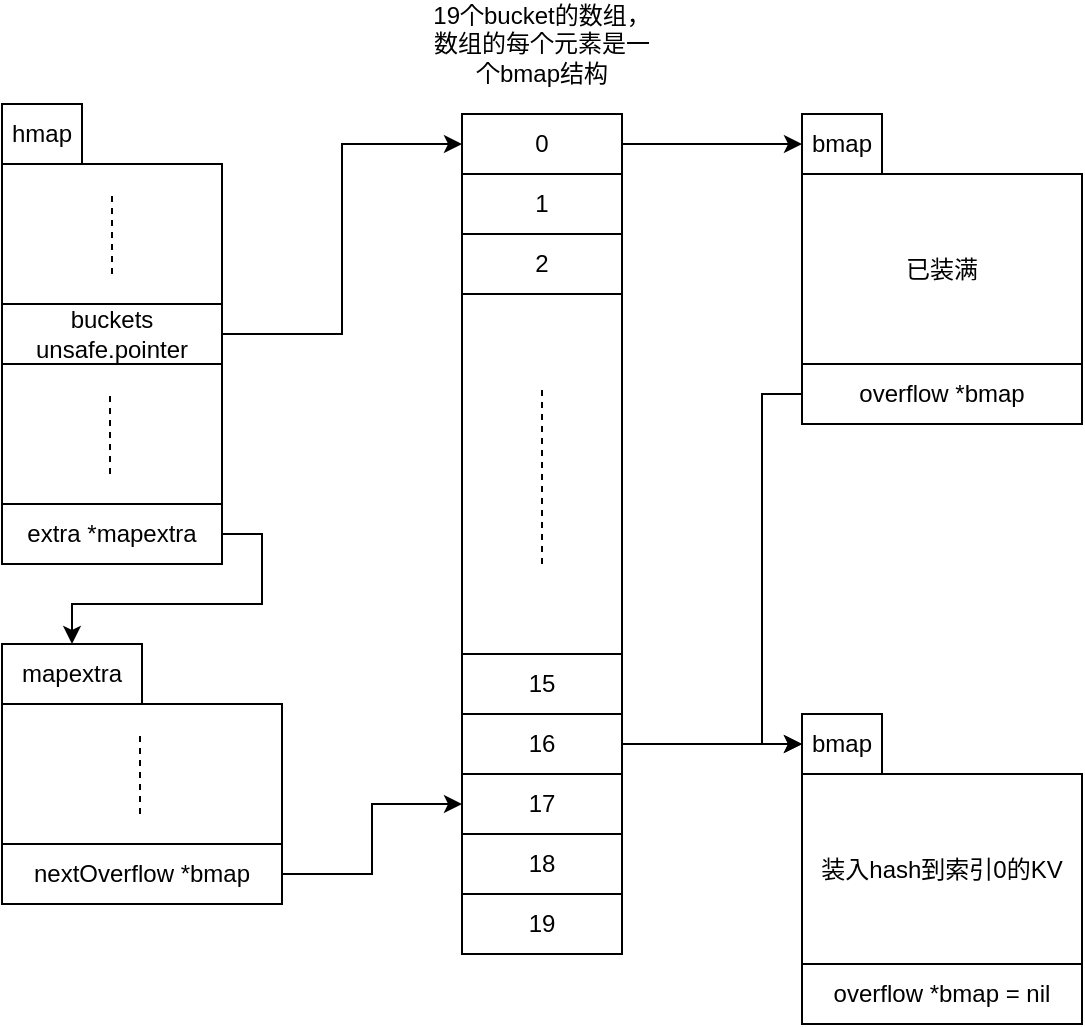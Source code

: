<mxfile version="12.1.0" type="device" pages="1"><diagram id="e2LWZgLBXwhgv6mVahtt" name="第 1 页"><mxGraphModel dx="946" dy="680" grid="1" gridSize="10" guides="1" tooltips="1" connect="1" arrows="1" fold="1" page="1" pageScale="1" pageWidth="827" pageHeight="1169" math="0" shadow="0"><root><mxCell id="0"/><mxCell id="1" parent="0"/><mxCell id="EakZzXbYTFkM4G_t2ekE-1" value="" style="rounded=0;whiteSpace=wrap;html=1;" vertex="1" parent="1"><mxGeometry x="90" y="210" width="110" height="70" as="geometry"/></mxCell><mxCell id="EakZzXbYTFkM4G_t2ekE-47" style="edgeStyle=orthogonalEdgeStyle;rounded=0;orthogonalLoop=1;jettySize=auto;html=1;entryX=0;entryY=0.5;entryDx=0;entryDy=0;" edge="1" parent="1" source="EakZzXbYTFkM4G_t2ekE-6" target="EakZzXbYTFkM4G_t2ekE-37"><mxGeometry relative="1" as="geometry"/></mxCell><mxCell id="EakZzXbYTFkM4G_t2ekE-6" value="buckets unsafe.pointer" style="rounded=0;whiteSpace=wrap;html=1;" vertex="1" parent="1"><mxGeometry x="90" y="280" width="110" height="30" as="geometry"/></mxCell><mxCell id="EakZzXbYTFkM4G_t2ekE-10" value="hmap" style="rounded=0;whiteSpace=wrap;html=1;" vertex="1" parent="1"><mxGeometry x="90" y="180" width="40" height="30" as="geometry"/></mxCell><mxCell id="EakZzXbYTFkM4G_t2ekE-20" value="" style="endArrow=none;dashed=1;html=1;" edge="1" parent="1"><mxGeometry width="50" height="50" relative="1" as="geometry"><mxPoint x="145" y="265" as="sourcePoint"/><mxPoint x="145" y="225" as="targetPoint"/></mxGeometry></mxCell><mxCell id="EakZzXbYTFkM4G_t2ekE-21" value="" style="rounded=0;whiteSpace=wrap;html=1;" vertex="1" parent="1"><mxGeometry x="90" y="310" width="110" height="70" as="geometry"/></mxCell><mxCell id="EakZzXbYTFkM4G_t2ekE-59" style="edgeStyle=orthogonalEdgeStyle;rounded=0;orthogonalLoop=1;jettySize=auto;html=1;entryX=0.5;entryY=0;entryDx=0;entryDy=0;exitX=1;exitY=0.5;exitDx=0;exitDy=0;" edge="1" parent="1" source="EakZzXbYTFkM4G_t2ekE-22" target="EakZzXbYTFkM4G_t2ekE-26"><mxGeometry relative="1" as="geometry"/></mxCell><mxCell id="EakZzXbYTFkM4G_t2ekE-22" value="extra *mapextra" style="rounded=0;whiteSpace=wrap;html=1;" vertex="1" parent="1"><mxGeometry x="90" y="380" width="110" height="30" as="geometry"/></mxCell><mxCell id="EakZzXbYTFkM4G_t2ekE-46" style="edgeStyle=orthogonalEdgeStyle;rounded=0;orthogonalLoop=1;jettySize=auto;html=1;entryX=0;entryY=0.5;entryDx=0;entryDy=0;" edge="1" parent="1" source="EakZzXbYTFkM4G_t2ekE-25" target="EakZzXbYTFkM4G_t2ekE-42"><mxGeometry relative="1" as="geometry"/></mxCell><mxCell id="EakZzXbYTFkM4G_t2ekE-25" value="nextOverflow *bmap" style="rounded=0;whiteSpace=wrap;html=1;" vertex="1" parent="1"><mxGeometry x="90" y="550" width="140" height="30" as="geometry"/></mxCell><mxCell id="EakZzXbYTFkM4G_t2ekE-26" value="mapextra" style="rounded=0;whiteSpace=wrap;html=1;" vertex="1" parent="1"><mxGeometry x="90" y="450" width="70" height="30" as="geometry"/></mxCell><mxCell id="EakZzXbYTFkM4G_t2ekE-31" value="" style="endArrow=none;dashed=1;html=1;" edge="1" parent="1"><mxGeometry width="50" height="50" relative="1" as="geometry"><mxPoint x="144" y="365" as="sourcePoint"/><mxPoint x="144" y="325" as="targetPoint"/></mxGeometry></mxCell><mxCell id="EakZzXbYTFkM4G_t2ekE-34" value="" style="rounded=0;whiteSpace=wrap;html=1;" vertex="1" parent="1"><mxGeometry x="90" y="480" width="140" height="70" as="geometry"/></mxCell><mxCell id="EakZzXbYTFkM4G_t2ekE-35" value="" style="endArrow=none;dashed=1;html=1;" edge="1" parent="1"><mxGeometry width="50" height="50" relative="1" as="geometry"><mxPoint x="159" y="535" as="sourcePoint"/><mxPoint x="159" y="495" as="targetPoint"/></mxGeometry></mxCell><mxCell id="EakZzXbYTFkM4G_t2ekE-36" value="" style="rounded=0;whiteSpace=wrap;html=1;" vertex="1" parent="1"><mxGeometry x="320" y="275" width="80" height="185" as="geometry"/></mxCell><mxCell id="EakZzXbYTFkM4G_t2ekE-53" style="edgeStyle=orthogonalEdgeStyle;rounded=0;orthogonalLoop=1;jettySize=auto;html=1;entryX=0;entryY=0.5;entryDx=0;entryDy=0;" edge="1" parent="1" source="EakZzXbYTFkM4G_t2ekE-37" target="EakZzXbYTFkM4G_t2ekE-52"><mxGeometry relative="1" as="geometry"/></mxCell><mxCell id="EakZzXbYTFkM4G_t2ekE-37" value="0" style="rounded=0;whiteSpace=wrap;html=1;" vertex="1" parent="1"><mxGeometry x="320" y="185" width="80" height="30" as="geometry"/></mxCell><mxCell id="EakZzXbYTFkM4G_t2ekE-38" value="1" style="rounded=0;whiteSpace=wrap;html=1;" vertex="1" parent="1"><mxGeometry x="320" y="215" width="80" height="30" as="geometry"/></mxCell><mxCell id="EakZzXbYTFkM4G_t2ekE-39" value="2" style="rounded=0;whiteSpace=wrap;html=1;" vertex="1" parent="1"><mxGeometry x="320" y="245" width="80" height="30" as="geometry"/></mxCell><mxCell id="EakZzXbYTFkM4G_t2ekE-40" value="19" style="rounded=0;whiteSpace=wrap;html=1;" vertex="1" parent="1"><mxGeometry x="320" y="575" width="80" height="30" as="geometry"/></mxCell><mxCell id="EakZzXbYTFkM4G_t2ekE-41" value="18" style="rounded=0;whiteSpace=wrap;html=1;" vertex="1" parent="1"><mxGeometry x="320" y="545" width="80" height="30" as="geometry"/></mxCell><mxCell id="EakZzXbYTFkM4G_t2ekE-42" value="17" style="rounded=0;whiteSpace=wrap;html=1;" vertex="1" parent="1"><mxGeometry x="320" y="515" width="80" height="30" as="geometry"/></mxCell><mxCell id="EakZzXbYTFkM4G_t2ekE-58" style="edgeStyle=orthogonalEdgeStyle;rounded=0;orthogonalLoop=1;jettySize=auto;html=1;entryX=0;entryY=0.5;entryDx=0;entryDy=0;" edge="1" parent="1" source="EakZzXbYTFkM4G_t2ekE-43" target="EakZzXbYTFkM4G_t2ekE-57"><mxGeometry relative="1" as="geometry"/></mxCell><mxCell id="EakZzXbYTFkM4G_t2ekE-43" value="16" style="rounded=0;whiteSpace=wrap;html=1;" vertex="1" parent="1"><mxGeometry x="320" y="485" width="80" height="30" as="geometry"/></mxCell><mxCell id="EakZzXbYTFkM4G_t2ekE-44" value="15" style="rounded=0;whiteSpace=wrap;html=1;" vertex="1" parent="1"><mxGeometry x="320" y="455" width="80" height="30" as="geometry"/></mxCell><mxCell id="EakZzXbYTFkM4G_t2ekE-45" value="" style="endArrow=none;dashed=1;html=1;" edge="1" parent="1"><mxGeometry width="50" height="50" relative="1" as="geometry"><mxPoint x="360" y="410" as="sourcePoint"/><mxPoint x="360" y="320" as="targetPoint"/></mxGeometry></mxCell><mxCell id="EakZzXbYTFkM4G_t2ekE-48" value="已装满" style="rounded=0;whiteSpace=wrap;html=1;" vertex="1" parent="1"><mxGeometry x="490" y="215" width="140" height="95" as="geometry"/></mxCell><mxCell id="EakZzXbYTFkM4G_t2ekE-54" style="edgeStyle=orthogonalEdgeStyle;rounded=0;orthogonalLoop=1;jettySize=auto;html=1;entryX=0;entryY=0.5;entryDx=0;entryDy=0;exitX=0;exitY=0.5;exitDx=0;exitDy=0;" edge="1" parent="1" source="EakZzXbYTFkM4G_t2ekE-51" target="EakZzXbYTFkM4G_t2ekE-57"><mxGeometry relative="1" as="geometry"/></mxCell><mxCell id="EakZzXbYTFkM4G_t2ekE-51" value="overflow *bmap" style="rounded=0;whiteSpace=wrap;html=1;" vertex="1" parent="1"><mxGeometry x="490" y="310" width="140" height="30" as="geometry"/></mxCell><mxCell id="EakZzXbYTFkM4G_t2ekE-52" value="bmap" style="rounded=0;whiteSpace=wrap;html=1;" vertex="1" parent="1"><mxGeometry x="490" y="185" width="40" height="30" as="geometry"/></mxCell><mxCell id="EakZzXbYTFkM4G_t2ekE-55" value="装入hash到索引0的KV" style="rounded=0;whiteSpace=wrap;html=1;" vertex="1" parent="1"><mxGeometry x="490" y="515" width="140" height="95" as="geometry"/></mxCell><mxCell id="EakZzXbYTFkM4G_t2ekE-56" value="overflow *bmap = nil" style="rounded=0;whiteSpace=wrap;html=1;" vertex="1" parent="1"><mxGeometry x="490" y="610" width="140" height="30" as="geometry"/></mxCell><mxCell id="EakZzXbYTFkM4G_t2ekE-57" value="bmap" style="rounded=0;whiteSpace=wrap;html=1;" vertex="1" parent="1"><mxGeometry x="490" y="485" width="40" height="30" as="geometry"/></mxCell><mxCell id="EakZzXbYTFkM4G_t2ekE-60" value="19个bucket的数组，数组的每个元素是一个bmap结构" style="text;html=1;strokeColor=none;fillColor=none;align=center;verticalAlign=middle;whiteSpace=wrap;rounded=0;" vertex="1" parent="1"><mxGeometry x="300" y="140" width="120" height="20" as="geometry"/></mxCell></root></mxGraphModel></diagram></mxfile>